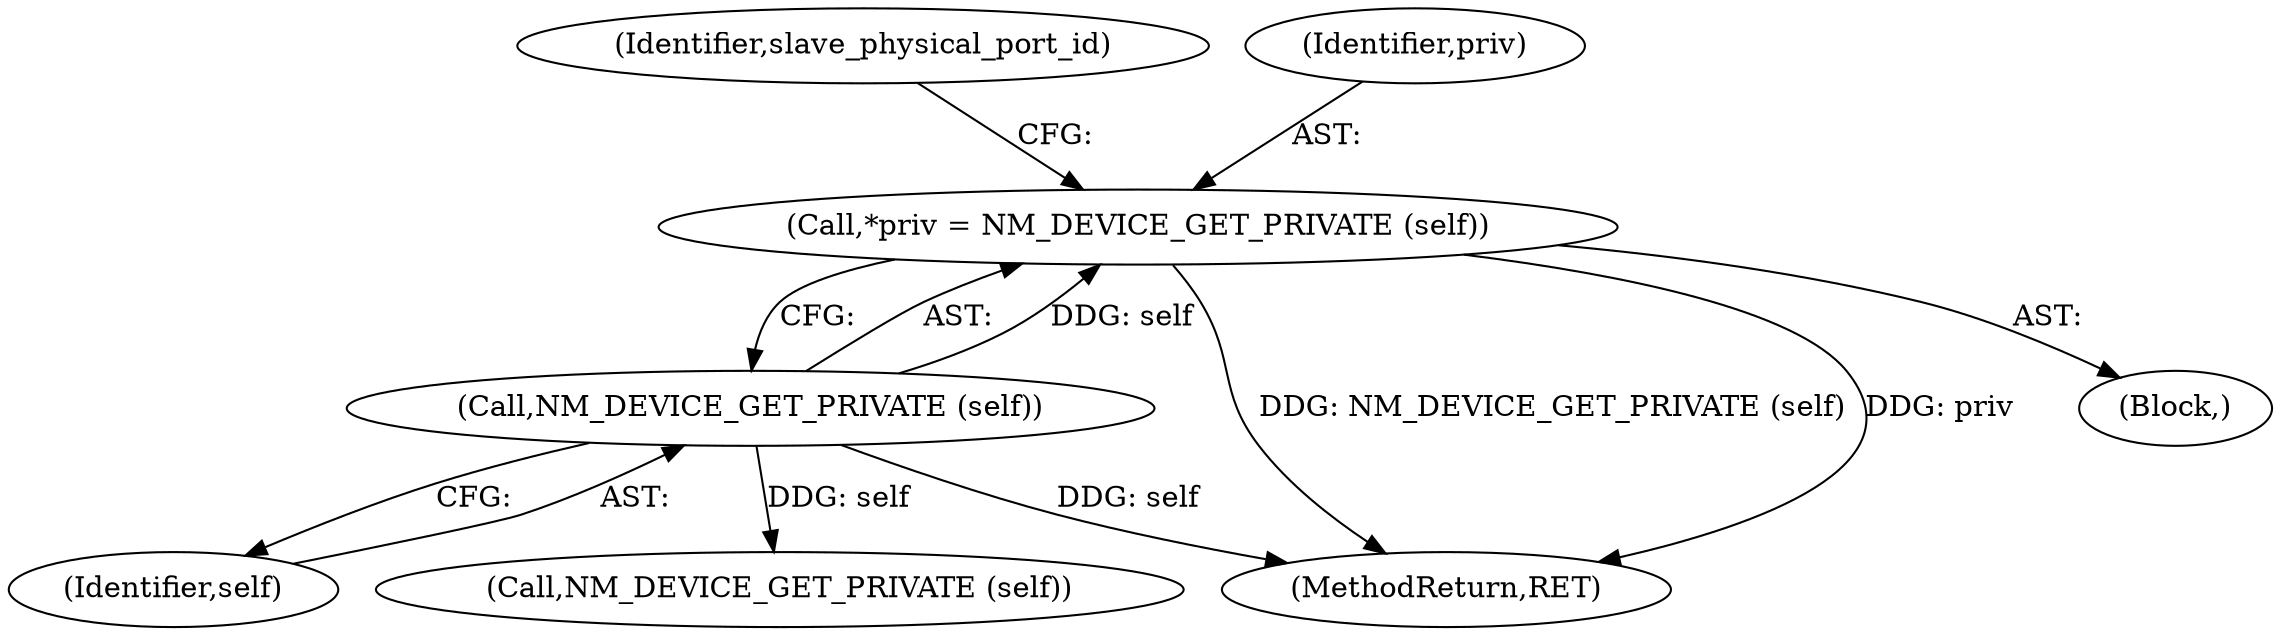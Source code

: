 digraph "0_NetworkManager_d5fc88e573fa58b93034b04d35a2454f5d28cad9@pointer" {
"1002217" [label="(Call,*priv = NM_DEVICE_GET_PRIVATE (self))"];
"1002219" [label="(Call,NM_DEVICE_GET_PRIVATE (self))"];
"1002226" [label="(Identifier,slave_physical_port_id)"];
"1002219" [label="(Call,NM_DEVICE_GET_PRIVATE (self))"];
"1002217" [label="(Call,*priv = NM_DEVICE_GET_PRIVATE (self))"];
"1002220" [label="(Identifier,self)"];
"1002284" [label="(Call,NM_DEVICE_GET_PRIVATE (self))"];
"1007368" [label="(MethodReturn,RET)"];
"1002215" [label="(Block,)"];
"1002218" [label="(Identifier,priv)"];
"1002217" -> "1002215"  [label="AST: "];
"1002217" -> "1002219"  [label="CFG: "];
"1002218" -> "1002217"  [label="AST: "];
"1002219" -> "1002217"  [label="AST: "];
"1002226" -> "1002217"  [label="CFG: "];
"1002217" -> "1007368"  [label="DDG: NM_DEVICE_GET_PRIVATE (self)"];
"1002217" -> "1007368"  [label="DDG: priv"];
"1002219" -> "1002217"  [label="DDG: self"];
"1002219" -> "1002220"  [label="CFG: "];
"1002220" -> "1002219"  [label="AST: "];
"1002219" -> "1007368"  [label="DDG: self"];
"1002219" -> "1002284"  [label="DDG: self"];
}
